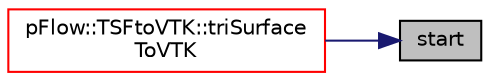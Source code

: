 digraph "start"
{
 // LATEX_PDF_SIZE
  edge [fontname="Helvetica",fontsize="10",labelfontname="Helvetica",labelfontsize="10"];
  node [fontname="Helvetica",fontsize="10",shape=record];
  rankdir="RL";
  Node1 [label="start",height=0.2,width=0.4,color="black", fillcolor="grey75", style="filled", fontcolor="black",tooltip=" "];
  Node1 -> Node2 [dir="back",color="midnightblue",fontsize="10",style="solid",fontname="Helvetica"];
  Node2 [label="pFlow::TSFtoVTK::triSurface\lToVTK",height=0.2,width=0.4,color="red", fillcolor="white", style="filled",URL="$namespacepFlow_1_1TSFtoVTK.html#ab7675057b3c9b4ecd2b146c55fb6c5db",tooltip=" "];
}
